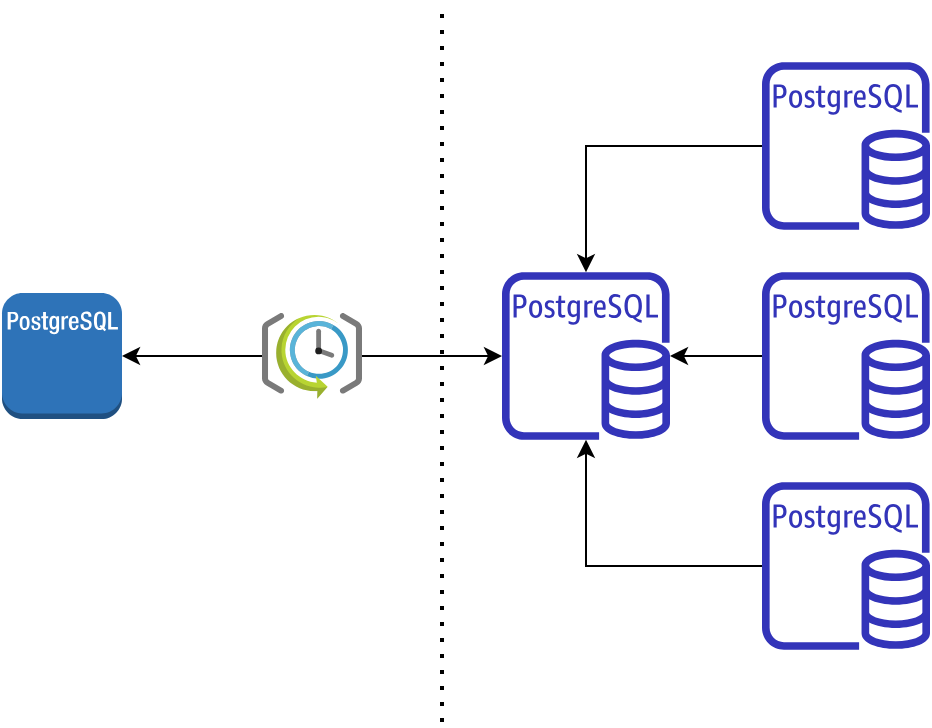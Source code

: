 <mxfile version="14.4.9" type="github">
  <diagram id="Pe28DnI3vjl9g1rljiI1" name="Page-1">
    <mxGraphModel dx="670" dy="391" grid="1" gridSize="10" guides="1" tooltips="1" connect="1" arrows="1" fold="1" page="1" pageScale="1" pageWidth="850" pageHeight="1100" math="0" shadow="0">
      <root>
        <mxCell id="0" />
        <mxCell id="1" parent="0" />
        <mxCell id="R1xA2vM4cjZbvVM44vxN-3" style="edgeStyle=orthogonalEdgeStyle;rounded=0;orthogonalLoop=1;jettySize=auto;html=1;" edge="1" parent="1" source="GxSYJKZSYVQrgIxvNFur-1" target="R1xA2vM4cjZbvVM44vxN-1">
          <mxGeometry relative="1" as="geometry" />
        </mxCell>
        <mxCell id="GxSYJKZSYVQrgIxvNFur-1" value="" style="outlineConnect=0;fontColor=#232F3E;gradientColor=none;fillColor=#3334B9;strokeColor=none;dashed=0;verticalLabelPosition=bottom;verticalAlign=top;align=center;html=1;fontSize=12;fontStyle=0;aspect=fixed;pointerEvents=1;shape=mxgraph.aws4.rds_postgresql_instance;" parent="1" vertex="1">
          <mxGeometry x="520" y="150" width="84" height="84" as="geometry" />
        </mxCell>
        <mxCell id="R1xA2vM4cjZbvVM44vxN-2" style="edgeStyle=orthogonalEdgeStyle;rounded=0;orthogonalLoop=1;jettySize=auto;html=1;" edge="1" parent="1" source="GxSYJKZSYVQrgIxvNFur-5" target="R1xA2vM4cjZbvVM44vxN-1">
          <mxGeometry relative="1" as="geometry" />
        </mxCell>
        <mxCell id="GxSYJKZSYVQrgIxvNFur-5" value="" style="outlineConnect=0;fontColor=#232F3E;gradientColor=none;fillColor=#3334B9;strokeColor=none;dashed=0;verticalLabelPosition=bottom;verticalAlign=top;align=center;html=1;fontSize=12;fontStyle=0;aspect=fixed;pointerEvents=1;shape=mxgraph.aws4.rds_postgresql_instance;" parent="1" vertex="1">
          <mxGeometry x="520" y="255" width="84" height="84" as="geometry" />
        </mxCell>
        <mxCell id="R1xA2vM4cjZbvVM44vxN-4" style="edgeStyle=orthogonalEdgeStyle;rounded=0;orthogonalLoop=1;jettySize=auto;html=1;" edge="1" parent="1" source="GxSYJKZSYVQrgIxvNFur-7" target="R1xA2vM4cjZbvVM44vxN-1">
          <mxGeometry relative="1" as="geometry" />
        </mxCell>
        <mxCell id="GxSYJKZSYVQrgIxvNFur-7" value="" style="outlineConnect=0;fontColor=#232F3E;gradientColor=none;fillColor=#3334B9;strokeColor=none;dashed=0;verticalLabelPosition=bottom;verticalAlign=top;align=center;html=1;fontSize=12;fontStyle=0;aspect=fixed;pointerEvents=1;shape=mxgraph.aws4.rds_postgresql_instance;" parent="1" vertex="1">
          <mxGeometry x="520" y="360" width="84" height="84" as="geometry" />
        </mxCell>
        <mxCell id="GxSYJKZSYVQrgIxvNFur-10" value="" style="endArrow=none;dashed=1;html=1;dashPattern=1 3;strokeWidth=2;" parent="1" edge="1">
          <mxGeometry width="50" height="50" relative="1" as="geometry">
            <mxPoint x="360" y="480" as="sourcePoint" />
            <mxPoint x="360" y="120" as="targetPoint" />
          </mxGeometry>
        </mxCell>
        <mxCell id="GxSYJKZSYVQrgIxvNFur-11" value="" style="outlineConnect=0;dashed=0;verticalLabelPosition=bottom;verticalAlign=top;align=center;html=1;shape=mxgraph.aws3.postgre_sql_instance;fillColor=#2E73B8;gradientColor=none;" parent="1" vertex="1">
          <mxGeometry x="140" y="265.5" width="60" height="63" as="geometry" />
        </mxCell>
        <mxCell id="R1xA2vM4cjZbvVM44vxN-5" style="edgeStyle=orthogonalEdgeStyle;rounded=0;orthogonalLoop=1;jettySize=auto;html=1;" edge="1" parent="1" source="GAakc3ZR-0woLmuLiqy9-1" target="R1xA2vM4cjZbvVM44vxN-1">
          <mxGeometry relative="1" as="geometry" />
        </mxCell>
        <mxCell id="R1xA2vM4cjZbvVM44vxN-6" style="edgeStyle=orthogonalEdgeStyle;rounded=0;orthogonalLoop=1;jettySize=auto;html=1;entryX=1;entryY=0.5;entryDx=0;entryDy=0;entryPerimeter=0;" edge="1" parent="1" source="GAakc3ZR-0woLmuLiqy9-1" target="GxSYJKZSYVQrgIxvNFur-11">
          <mxGeometry relative="1" as="geometry" />
        </mxCell>
        <mxCell id="GAakc3ZR-0woLmuLiqy9-1" value="" style="aspect=fixed;html=1;points=[];align=center;image;fontSize=12;image=img/lib/mscae/SchedulerJobCollection.svg;" parent="1" vertex="1">
          <mxGeometry x="270" y="275.5" width="50" height="43" as="geometry" />
        </mxCell>
        <mxCell id="R1xA2vM4cjZbvVM44vxN-1" value="" style="outlineConnect=0;fontColor=#232F3E;gradientColor=none;fillColor=#3334B9;strokeColor=none;dashed=0;verticalLabelPosition=bottom;verticalAlign=top;align=center;html=1;fontSize=12;fontStyle=0;aspect=fixed;pointerEvents=1;shape=mxgraph.aws4.rds_postgresql_instance;" vertex="1" parent="1">
          <mxGeometry x="390" y="255" width="84" height="84" as="geometry" />
        </mxCell>
      </root>
    </mxGraphModel>
  </diagram>
</mxfile>

